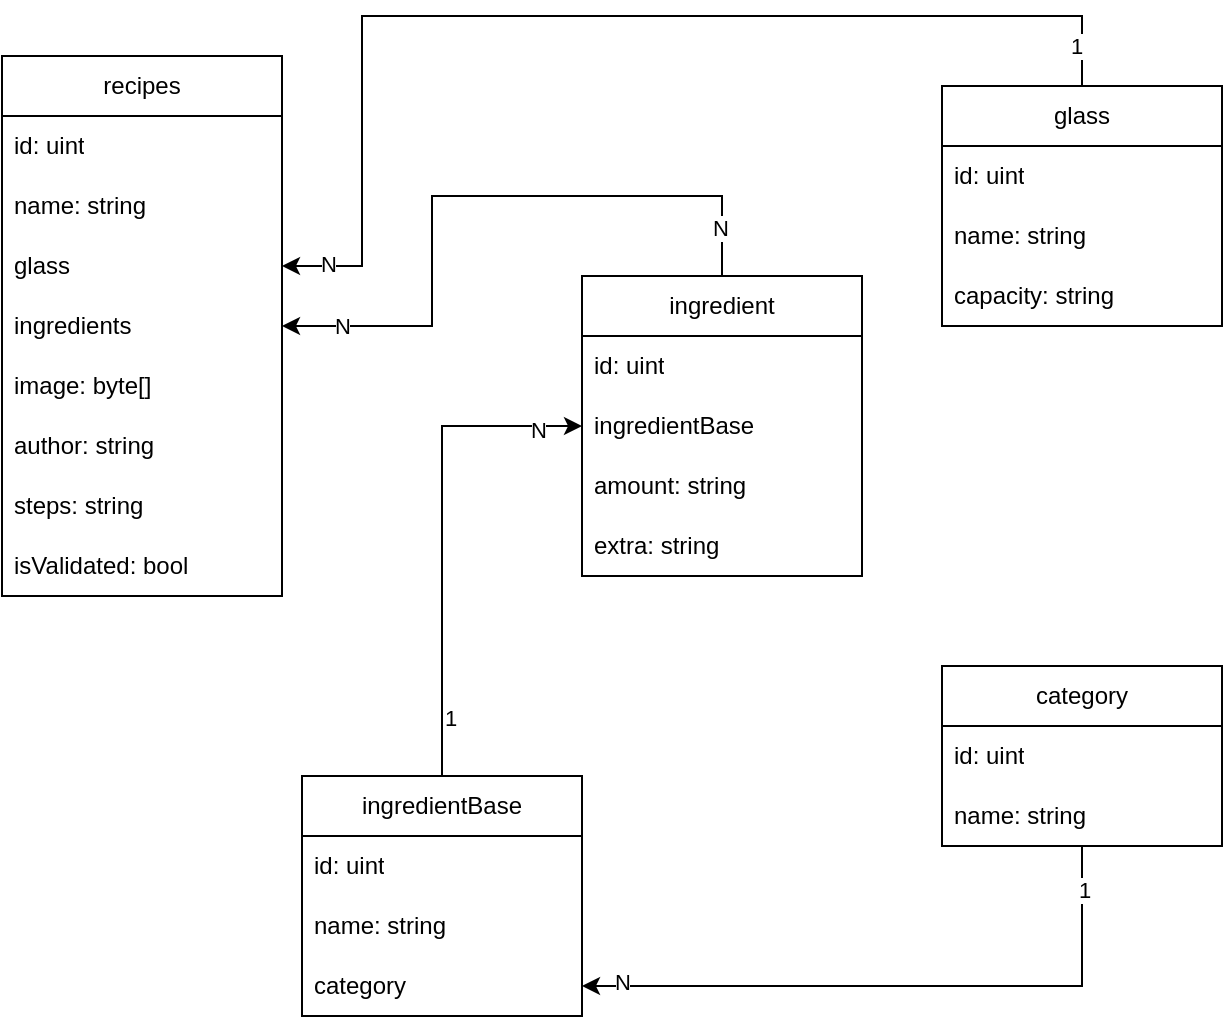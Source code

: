 <mxfile version="28.2.5">
  <diagram name="1 oldal" id="DeFNDzdT7b56GsZAUAnB">
    <mxGraphModel dx="1426" dy="743" grid="1" gridSize="10" guides="1" tooltips="1" connect="1" arrows="1" fold="1" page="1" pageScale="1" pageWidth="827" pageHeight="1169" math="0" shadow="0">
      <root>
        <mxCell id="0" />
        <mxCell id="1" parent="0" />
        <mxCell id="aOO-U3OUmlcWju6MEEeT-37" value="recipes" style="swimlane;fontStyle=0;childLayout=stackLayout;horizontal=1;startSize=30;horizontalStack=0;resizeParent=1;resizeParentMax=0;resizeLast=0;collapsible=1;marginBottom=0;whiteSpace=wrap;html=1;" vertex="1" parent="1">
          <mxGeometry x="110" y="170" width="140" height="270" as="geometry" />
        </mxCell>
        <mxCell id="aOO-U3OUmlcWju6MEEeT-38" value="id: uint" style="text;strokeColor=none;fillColor=none;align=left;verticalAlign=middle;spacingLeft=4;spacingRight=4;overflow=hidden;points=[[0,0.5],[1,0.5]];portConstraint=eastwest;rotatable=0;whiteSpace=wrap;html=1;" vertex="1" parent="aOO-U3OUmlcWju6MEEeT-37">
          <mxGeometry y="30" width="140" height="30" as="geometry" />
        </mxCell>
        <mxCell id="aOO-U3OUmlcWju6MEEeT-39" value="name: string" style="text;strokeColor=none;fillColor=none;align=left;verticalAlign=middle;spacingLeft=4;spacingRight=4;overflow=hidden;points=[[0,0.5],[1,0.5]];portConstraint=eastwest;rotatable=0;whiteSpace=wrap;html=1;" vertex="1" parent="aOO-U3OUmlcWju6MEEeT-37">
          <mxGeometry y="60" width="140" height="30" as="geometry" />
        </mxCell>
        <mxCell id="aOO-U3OUmlcWju6MEEeT-40" value="glass" style="text;strokeColor=none;fillColor=none;align=left;verticalAlign=middle;spacingLeft=4;spacingRight=4;overflow=hidden;points=[[0,0.5],[1,0.5]];portConstraint=eastwest;rotatable=0;whiteSpace=wrap;html=1;" vertex="1" parent="aOO-U3OUmlcWju6MEEeT-37">
          <mxGeometry y="90" width="140" height="30" as="geometry" />
        </mxCell>
        <mxCell id="aOO-U3OUmlcWju6MEEeT-41" value="ingredients" style="text;strokeColor=none;fillColor=none;align=left;verticalAlign=middle;spacingLeft=4;spacingRight=4;overflow=hidden;points=[[0,0.5],[1,0.5]];portConstraint=eastwest;rotatable=0;whiteSpace=wrap;html=1;" vertex="1" parent="aOO-U3OUmlcWju6MEEeT-37">
          <mxGeometry y="120" width="140" height="30" as="geometry" />
        </mxCell>
        <mxCell id="aOO-U3OUmlcWju6MEEeT-42" value="image: byte[]" style="text;strokeColor=none;fillColor=none;align=left;verticalAlign=middle;spacingLeft=4;spacingRight=4;overflow=hidden;points=[[0,0.5],[1,0.5]];portConstraint=eastwest;rotatable=0;whiteSpace=wrap;html=1;" vertex="1" parent="aOO-U3OUmlcWju6MEEeT-37">
          <mxGeometry y="150" width="140" height="30" as="geometry" />
        </mxCell>
        <mxCell id="aOO-U3OUmlcWju6MEEeT-43" value="author: string" style="text;strokeColor=none;fillColor=none;align=left;verticalAlign=middle;spacingLeft=4;spacingRight=4;overflow=hidden;points=[[0,0.5],[1,0.5]];portConstraint=eastwest;rotatable=0;whiteSpace=wrap;html=1;" vertex="1" parent="aOO-U3OUmlcWju6MEEeT-37">
          <mxGeometry y="180" width="140" height="30" as="geometry" />
        </mxCell>
        <mxCell id="aOO-U3OUmlcWju6MEEeT-44" value="steps: string" style="text;strokeColor=none;fillColor=none;align=left;verticalAlign=middle;spacingLeft=4;spacingRight=4;overflow=hidden;points=[[0,0.5],[1,0.5]];portConstraint=eastwest;rotatable=0;whiteSpace=wrap;html=1;" vertex="1" parent="aOO-U3OUmlcWju6MEEeT-37">
          <mxGeometry y="210" width="140" height="30" as="geometry" />
        </mxCell>
        <mxCell id="aOO-U3OUmlcWju6MEEeT-45" value="isValidated: bool" style="text;strokeColor=none;fillColor=none;align=left;verticalAlign=middle;spacingLeft=4;spacingRight=4;overflow=hidden;points=[[0,0.5],[1,0.5]];portConstraint=eastwest;rotatable=0;whiteSpace=wrap;html=1;" vertex="1" parent="aOO-U3OUmlcWju6MEEeT-37">
          <mxGeometry y="240" width="140" height="30" as="geometry" />
        </mxCell>
        <mxCell id="aOO-U3OUmlcWju6MEEeT-46" style="edgeStyle=orthogonalEdgeStyle;rounded=0;orthogonalLoop=1;jettySize=auto;html=1;" edge="1" parent="1" source="aOO-U3OUmlcWju6MEEeT-49" target="aOO-U3OUmlcWju6MEEeT-41">
          <mxGeometry relative="1" as="geometry">
            <Array as="points">
              <mxPoint x="470" y="240" />
              <mxPoint x="325" y="240" />
              <mxPoint x="325" y="305" />
            </Array>
          </mxGeometry>
        </mxCell>
        <mxCell id="aOO-U3OUmlcWju6MEEeT-47" value="N" style="edgeLabel;html=1;align=center;verticalAlign=middle;resizable=0;points=[];" vertex="1" connectable="0" parent="aOO-U3OUmlcWju6MEEeT-46">
          <mxGeometry x="-0.852" y="1" relative="1" as="geometry">
            <mxPoint as="offset" />
          </mxGeometry>
        </mxCell>
        <mxCell id="aOO-U3OUmlcWju6MEEeT-48" value="N" style="edgeLabel;html=1;align=center;verticalAlign=middle;resizable=0;points=[];" vertex="1" connectable="0" parent="aOO-U3OUmlcWju6MEEeT-46">
          <mxGeometry x="0.815" relative="1" as="geometry">
            <mxPoint as="offset" />
          </mxGeometry>
        </mxCell>
        <mxCell id="aOO-U3OUmlcWju6MEEeT-49" value="ingredient" style="swimlane;fontStyle=0;childLayout=stackLayout;horizontal=1;startSize=30;horizontalStack=0;resizeParent=1;resizeParentMax=0;resizeLast=0;collapsible=1;marginBottom=0;whiteSpace=wrap;html=1;" vertex="1" parent="1">
          <mxGeometry x="400" y="280" width="140" height="150" as="geometry" />
        </mxCell>
        <mxCell id="aOO-U3OUmlcWju6MEEeT-50" value="id: uint" style="text;strokeColor=none;fillColor=none;align=left;verticalAlign=middle;spacingLeft=4;spacingRight=4;overflow=hidden;points=[[0,0.5],[1,0.5]];portConstraint=eastwest;rotatable=0;whiteSpace=wrap;html=1;" vertex="1" parent="aOO-U3OUmlcWju6MEEeT-49">
          <mxGeometry y="30" width="140" height="30" as="geometry" />
        </mxCell>
        <mxCell id="aOO-U3OUmlcWju6MEEeT-51" value="ingredientBase" style="text;strokeColor=none;fillColor=none;align=left;verticalAlign=middle;spacingLeft=4;spacingRight=4;overflow=hidden;points=[[0,0.5],[1,0.5]];portConstraint=eastwest;rotatable=0;whiteSpace=wrap;html=1;" vertex="1" parent="aOO-U3OUmlcWju6MEEeT-49">
          <mxGeometry y="60" width="140" height="30" as="geometry" />
        </mxCell>
        <mxCell id="aOO-U3OUmlcWju6MEEeT-52" value="amount: string" style="text;strokeColor=none;fillColor=none;align=left;verticalAlign=middle;spacingLeft=4;spacingRight=4;overflow=hidden;points=[[0,0.5],[1,0.5]];portConstraint=eastwest;rotatable=0;whiteSpace=wrap;html=1;" vertex="1" parent="aOO-U3OUmlcWju6MEEeT-49">
          <mxGeometry y="90" width="140" height="30" as="geometry" />
        </mxCell>
        <mxCell id="aOO-U3OUmlcWju6MEEeT-73" value="extra: string" style="text;strokeColor=none;fillColor=none;align=left;verticalAlign=middle;spacingLeft=4;spacingRight=4;overflow=hidden;points=[[0,0.5],[1,0.5]];portConstraint=eastwest;rotatable=0;whiteSpace=wrap;html=1;" vertex="1" parent="aOO-U3OUmlcWju6MEEeT-49">
          <mxGeometry y="120" width="140" height="30" as="geometry" />
        </mxCell>
        <mxCell id="aOO-U3OUmlcWju6MEEeT-53" style="edgeStyle=orthogonalEdgeStyle;rounded=0;orthogonalLoop=1;jettySize=auto;html=1;entryX=1;entryY=0.5;entryDx=0;entryDy=0;" edge="1" parent="1" source="aOO-U3OUmlcWju6MEEeT-56" target="aOO-U3OUmlcWju6MEEeT-40">
          <mxGeometry relative="1" as="geometry">
            <Array as="points">
              <mxPoint x="650" y="150" />
              <mxPoint x="290" y="150" />
              <mxPoint x="290" y="275" />
            </Array>
          </mxGeometry>
        </mxCell>
        <mxCell id="aOO-U3OUmlcWju6MEEeT-54" value="1" style="edgeLabel;html=1;align=center;verticalAlign=middle;resizable=0;points=[];" vertex="1" connectable="0" parent="aOO-U3OUmlcWju6MEEeT-53">
          <mxGeometry x="-0.929" y="3" relative="1" as="geometry">
            <mxPoint as="offset" />
          </mxGeometry>
        </mxCell>
        <mxCell id="aOO-U3OUmlcWju6MEEeT-55" value="N" style="edgeLabel;html=1;align=center;verticalAlign=middle;resizable=0;points=[];" vertex="1" connectable="0" parent="aOO-U3OUmlcWju6MEEeT-53">
          <mxGeometry x="0.918" y="-1" relative="1" as="geometry">
            <mxPoint as="offset" />
          </mxGeometry>
        </mxCell>
        <mxCell id="aOO-U3OUmlcWju6MEEeT-56" value="glass" style="swimlane;fontStyle=0;childLayout=stackLayout;horizontal=1;startSize=30;horizontalStack=0;resizeParent=1;resizeParentMax=0;resizeLast=0;collapsible=1;marginBottom=0;whiteSpace=wrap;html=1;" vertex="1" parent="1">
          <mxGeometry x="580" y="185" width="140" height="120" as="geometry" />
        </mxCell>
        <mxCell id="aOO-U3OUmlcWju6MEEeT-57" value="id: uint" style="text;strokeColor=none;fillColor=none;align=left;verticalAlign=middle;spacingLeft=4;spacingRight=4;overflow=hidden;points=[[0,0.5],[1,0.5]];portConstraint=eastwest;rotatable=0;whiteSpace=wrap;html=1;" vertex="1" parent="aOO-U3OUmlcWju6MEEeT-56">
          <mxGeometry y="30" width="140" height="30" as="geometry" />
        </mxCell>
        <mxCell id="aOO-U3OUmlcWju6MEEeT-58" value="name: string" style="text;strokeColor=none;fillColor=none;align=left;verticalAlign=middle;spacingLeft=4;spacingRight=4;overflow=hidden;points=[[0,0.5],[1,0.5]];portConstraint=eastwest;rotatable=0;whiteSpace=wrap;html=1;" vertex="1" parent="aOO-U3OUmlcWju6MEEeT-56">
          <mxGeometry y="60" width="140" height="30" as="geometry" />
        </mxCell>
        <mxCell id="aOO-U3OUmlcWju6MEEeT-59" value="capacity: string" style="text;strokeColor=none;fillColor=none;align=left;verticalAlign=middle;spacingLeft=4;spacingRight=4;overflow=hidden;points=[[0,0.5],[1,0.5]];portConstraint=eastwest;rotatable=0;whiteSpace=wrap;html=1;" vertex="1" parent="aOO-U3OUmlcWju6MEEeT-56">
          <mxGeometry y="90" width="140" height="30" as="geometry" />
        </mxCell>
        <mxCell id="aOO-U3OUmlcWju6MEEeT-60" style="edgeStyle=orthogonalEdgeStyle;rounded=0;orthogonalLoop=1;jettySize=auto;html=1;entryX=1;entryY=0.5;entryDx=0;entryDy=0;" edge="1" parent="1" source="aOO-U3OUmlcWju6MEEeT-63" target="aOO-U3OUmlcWju6MEEeT-72">
          <mxGeometry relative="1" as="geometry">
            <mxPoint x="540" y="415" as="targetPoint" />
          </mxGeometry>
        </mxCell>
        <mxCell id="aOO-U3OUmlcWju6MEEeT-61" value="1" style="edgeLabel;html=1;align=center;verticalAlign=middle;resizable=0;points=[];" vertex="1" connectable="0" parent="aOO-U3OUmlcWju6MEEeT-60">
          <mxGeometry x="-0.753" y="1" relative="1" as="geometry">
            <mxPoint y="-18" as="offset" />
          </mxGeometry>
        </mxCell>
        <mxCell id="aOO-U3OUmlcWju6MEEeT-62" value="N" style="edgeLabel;html=1;align=center;verticalAlign=middle;resizable=0;points=[];" vertex="1" connectable="0" parent="aOO-U3OUmlcWju6MEEeT-60">
          <mxGeometry x="0.706" y="-2" relative="1" as="geometry">
            <mxPoint x="-27" as="offset" />
          </mxGeometry>
        </mxCell>
        <mxCell id="aOO-U3OUmlcWju6MEEeT-63" value="category" style="swimlane;fontStyle=0;childLayout=stackLayout;horizontal=1;startSize=30;horizontalStack=0;resizeParent=1;resizeParentMax=0;resizeLast=0;collapsible=1;marginBottom=0;whiteSpace=wrap;html=1;" vertex="1" parent="1">
          <mxGeometry x="580" y="475" width="140" height="90" as="geometry" />
        </mxCell>
        <mxCell id="aOO-U3OUmlcWju6MEEeT-64" value="id: uint" style="text;strokeColor=none;fillColor=none;align=left;verticalAlign=middle;spacingLeft=4;spacingRight=4;overflow=hidden;points=[[0,0.5],[1,0.5]];portConstraint=eastwest;rotatable=0;whiteSpace=wrap;html=1;" vertex="1" parent="aOO-U3OUmlcWju6MEEeT-63">
          <mxGeometry y="30" width="140" height="30" as="geometry" />
        </mxCell>
        <mxCell id="aOO-U3OUmlcWju6MEEeT-65" value="name: string" style="text;strokeColor=none;fillColor=none;align=left;verticalAlign=middle;spacingLeft=4;spacingRight=4;overflow=hidden;points=[[0,0.5],[1,0.5]];portConstraint=eastwest;rotatable=0;whiteSpace=wrap;html=1;" vertex="1" parent="aOO-U3OUmlcWju6MEEeT-63">
          <mxGeometry y="60" width="140" height="30" as="geometry" />
        </mxCell>
        <mxCell id="aOO-U3OUmlcWju6MEEeT-66" style="edgeStyle=orthogonalEdgeStyle;rounded=0;orthogonalLoop=1;jettySize=auto;html=1;entryX=0;entryY=0.5;entryDx=0;entryDy=0;" edge="1" parent="1" source="aOO-U3OUmlcWju6MEEeT-69" target="aOO-U3OUmlcWju6MEEeT-51">
          <mxGeometry relative="1" as="geometry" />
        </mxCell>
        <mxCell id="aOO-U3OUmlcWju6MEEeT-67" value="N" style="edgeLabel;html=1;align=center;verticalAlign=middle;resizable=0;points=[];" vertex="1" connectable="0" parent="aOO-U3OUmlcWju6MEEeT-66">
          <mxGeometry x="0.82" y="-2" relative="1" as="geometry">
            <mxPoint as="offset" />
          </mxGeometry>
        </mxCell>
        <mxCell id="aOO-U3OUmlcWju6MEEeT-68" value="1" style="edgeLabel;html=1;align=center;verticalAlign=middle;resizable=0;points=[];" vertex="1" connectable="0" parent="aOO-U3OUmlcWju6MEEeT-66">
          <mxGeometry x="-0.763" y="-4" relative="1" as="geometry">
            <mxPoint as="offset" />
          </mxGeometry>
        </mxCell>
        <mxCell id="aOO-U3OUmlcWju6MEEeT-69" value="ingredientBase" style="swimlane;fontStyle=0;childLayout=stackLayout;horizontal=1;startSize=30;horizontalStack=0;resizeParent=1;resizeParentMax=0;resizeLast=0;collapsible=1;marginBottom=0;whiteSpace=wrap;html=1;" vertex="1" parent="1">
          <mxGeometry x="260" y="530" width="140" height="120" as="geometry" />
        </mxCell>
        <mxCell id="aOO-U3OUmlcWju6MEEeT-70" value="id: uint" style="text;strokeColor=none;fillColor=none;align=left;verticalAlign=middle;spacingLeft=4;spacingRight=4;overflow=hidden;points=[[0,0.5],[1,0.5]];portConstraint=eastwest;rotatable=0;whiteSpace=wrap;html=1;" vertex="1" parent="aOO-U3OUmlcWju6MEEeT-69">
          <mxGeometry y="30" width="140" height="30" as="geometry" />
        </mxCell>
        <mxCell id="aOO-U3OUmlcWju6MEEeT-71" value="name: string" style="text;strokeColor=none;fillColor=none;align=left;verticalAlign=middle;spacingLeft=4;spacingRight=4;overflow=hidden;points=[[0,0.5],[1,0.5]];portConstraint=eastwest;rotatable=0;whiteSpace=wrap;html=1;" vertex="1" parent="aOO-U3OUmlcWju6MEEeT-69">
          <mxGeometry y="60" width="140" height="30" as="geometry" />
        </mxCell>
        <mxCell id="aOO-U3OUmlcWju6MEEeT-72" value="category" style="text;strokeColor=none;fillColor=none;align=left;verticalAlign=middle;spacingLeft=4;spacingRight=4;overflow=hidden;points=[[0,0.5],[1,0.5]];portConstraint=eastwest;rotatable=0;whiteSpace=wrap;html=1;" vertex="1" parent="aOO-U3OUmlcWju6MEEeT-69">
          <mxGeometry y="90" width="140" height="30" as="geometry" />
        </mxCell>
      </root>
    </mxGraphModel>
  </diagram>
</mxfile>

